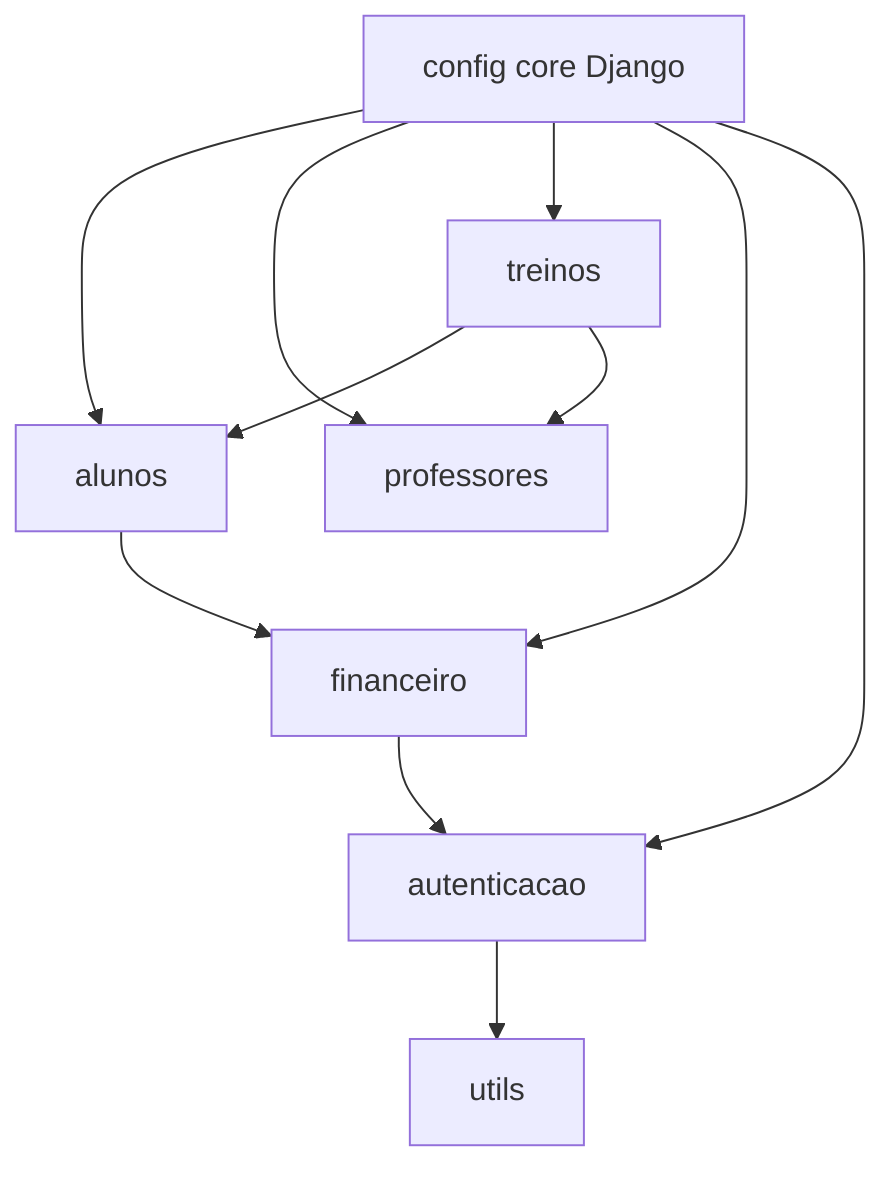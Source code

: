 flowchart TD
    Config[config core Django]
    Alunos[alunos]
    Professores[professores]
    Treinos[treinos]
    Financeiro[financeiro]
    Autenticacao[autenticacao]
    Utils[utils]

    Config --> Alunos
    Config --> Professores
    Config --> Treinos
    Config --> Financeiro
    Config --> Autenticacao

    Treinos --> Alunos
    Treinos --> Professores
    Alunos --> Financeiro
    Financeiro --> Autenticacao
    Autenticacao --> Utils